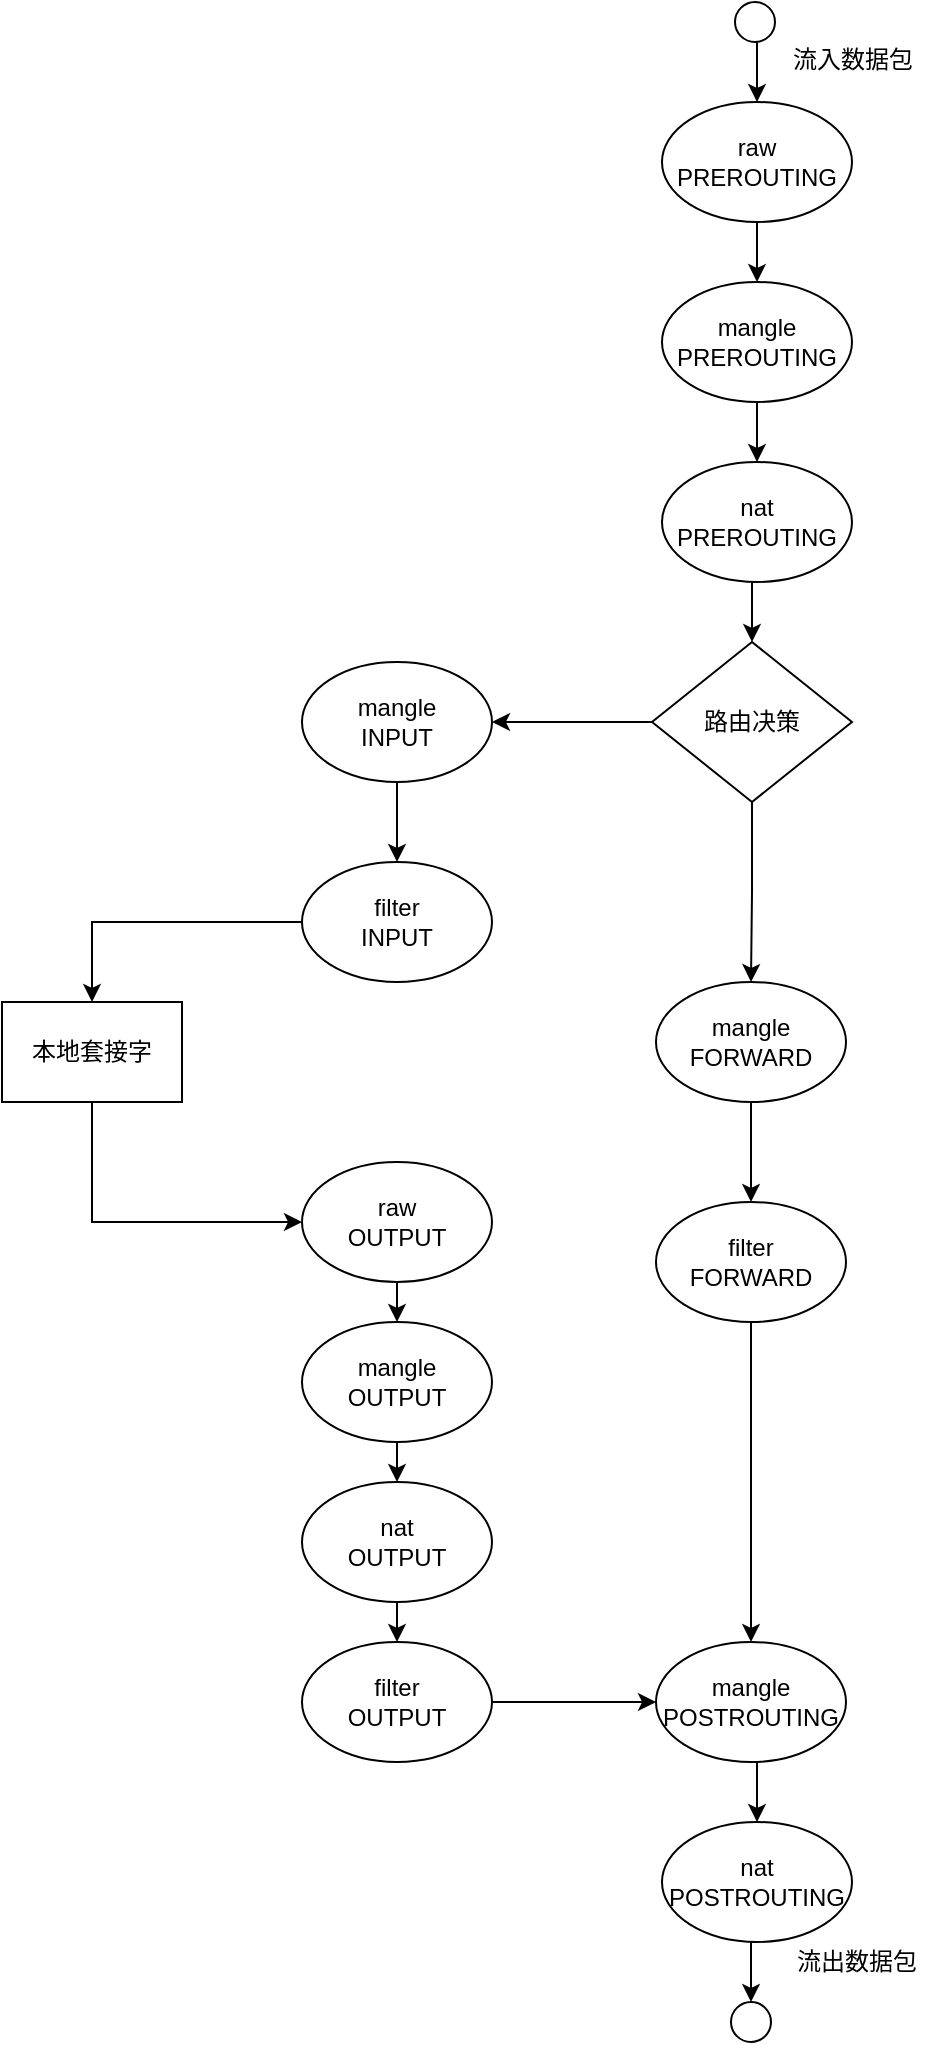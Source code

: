 <mxfile version="12.6.5" type="device"><diagram id="bL2zELn7Fy4A2Qff2TPD" name="Page-1"><mxGraphModel dx="1341" dy="802" grid="1" gridSize="10" guides="1" tooltips="1" connect="1" arrows="1" fold="1" page="1" pageScale="1" pageWidth="850" pageHeight="1100" math="0" shadow="0"><root><mxCell id="0"/><mxCell id="1" parent="0"/><mxCell id="BVT6v8GJKVAP2fJUm9DH-21" style="edgeStyle=orthogonalEdgeStyle;rounded=0;orthogonalLoop=1;jettySize=auto;html=1;exitX=0.5;exitY=1;exitDx=0;exitDy=0;entryX=0.5;entryY=0;entryDx=0;entryDy=0;" edge="1" parent="1" source="BVT6v8GJKVAP2fJUm9DH-1" target="BVT6v8GJKVAP2fJUm9DH-5"><mxGeometry relative="1" as="geometry"/></mxCell><mxCell id="BVT6v8GJKVAP2fJUm9DH-1" value="raw&lt;br&gt;PREROUTING" style="ellipse;whiteSpace=wrap;html=1;" vertex="1" parent="1"><mxGeometry x="440" y="120" width="95" height="60" as="geometry"/></mxCell><mxCell id="BVT6v8GJKVAP2fJUm9DH-24" style="edgeStyle=orthogonalEdgeStyle;rounded=0;orthogonalLoop=1;jettySize=auto;html=1;exitX=0;exitY=0.5;exitDx=0;exitDy=0;" edge="1" parent="1" source="BVT6v8GJKVAP2fJUm9DH-4" target="BVT6v8GJKVAP2fJUm9DH-12"><mxGeometry relative="1" as="geometry"/></mxCell><mxCell id="BVT6v8GJKVAP2fJUm9DH-25" style="edgeStyle=orthogonalEdgeStyle;rounded=0;orthogonalLoop=1;jettySize=auto;html=1;exitX=0.5;exitY=1;exitDx=0;exitDy=0;" edge="1" parent="1" source="BVT6v8GJKVAP2fJUm9DH-4" target="BVT6v8GJKVAP2fJUm9DH-7"><mxGeometry relative="1" as="geometry"/></mxCell><mxCell id="BVT6v8GJKVAP2fJUm9DH-4" value="路由决策" style="rhombus;whiteSpace=wrap;html=1;" vertex="1" parent="1"><mxGeometry x="435" y="390" width="100" height="80" as="geometry"/></mxCell><mxCell id="BVT6v8GJKVAP2fJUm9DH-22" style="edgeStyle=orthogonalEdgeStyle;rounded=0;orthogonalLoop=1;jettySize=auto;html=1;exitX=0.5;exitY=1;exitDx=0;exitDy=0;entryX=0.5;entryY=0;entryDx=0;entryDy=0;" edge="1" parent="1" source="BVT6v8GJKVAP2fJUm9DH-5" target="BVT6v8GJKVAP2fJUm9DH-6"><mxGeometry relative="1" as="geometry"/></mxCell><mxCell id="BVT6v8GJKVAP2fJUm9DH-5" value="mangle&lt;br&gt;PREROUTING" style="ellipse;whiteSpace=wrap;html=1;" vertex="1" parent="1"><mxGeometry x="440" y="210" width="95" height="60" as="geometry"/></mxCell><mxCell id="BVT6v8GJKVAP2fJUm9DH-23" style="edgeStyle=orthogonalEdgeStyle;rounded=0;orthogonalLoop=1;jettySize=auto;html=1;exitX=0.5;exitY=1;exitDx=0;exitDy=0;entryX=0.5;entryY=0;entryDx=0;entryDy=0;" edge="1" parent="1" source="BVT6v8GJKVAP2fJUm9DH-6" target="BVT6v8GJKVAP2fJUm9DH-4"><mxGeometry relative="1" as="geometry"/></mxCell><mxCell id="BVT6v8GJKVAP2fJUm9DH-6" value="nat&lt;br&gt;PREROUTING" style="ellipse;whiteSpace=wrap;html=1;" vertex="1" parent="1"><mxGeometry x="440" y="300" width="95" height="60" as="geometry"/></mxCell><mxCell id="BVT6v8GJKVAP2fJUm9DH-26" style="edgeStyle=orthogonalEdgeStyle;rounded=0;orthogonalLoop=1;jettySize=auto;html=1;exitX=0.5;exitY=1;exitDx=0;exitDy=0;" edge="1" parent="1" source="BVT6v8GJKVAP2fJUm9DH-7" target="BVT6v8GJKVAP2fJUm9DH-8"><mxGeometry relative="1" as="geometry"/></mxCell><mxCell id="BVT6v8GJKVAP2fJUm9DH-7" value="mangle&lt;br&gt;FORWARD" style="ellipse;whiteSpace=wrap;html=1;" vertex="1" parent="1"><mxGeometry x="437" y="560" width="95" height="60" as="geometry"/></mxCell><mxCell id="BVT6v8GJKVAP2fJUm9DH-27" style="edgeStyle=orthogonalEdgeStyle;rounded=0;orthogonalLoop=1;jettySize=auto;html=1;exitX=0.5;exitY=1;exitDx=0;exitDy=0;" edge="1" parent="1" source="BVT6v8GJKVAP2fJUm9DH-8" target="BVT6v8GJKVAP2fJUm9DH-10"><mxGeometry relative="1" as="geometry"/></mxCell><mxCell id="BVT6v8GJKVAP2fJUm9DH-8" value="filter&lt;br&gt;FORWARD" style="ellipse;whiteSpace=wrap;html=1;" vertex="1" parent="1"><mxGeometry x="437" y="670" width="95" height="60" as="geometry"/></mxCell><mxCell id="BVT6v8GJKVAP2fJUm9DH-28" style="edgeStyle=orthogonalEdgeStyle;rounded=0;orthogonalLoop=1;jettySize=auto;html=1;exitX=0.5;exitY=1;exitDx=0;exitDy=0;entryX=0.5;entryY=0;entryDx=0;entryDy=0;" edge="1" parent="1" source="BVT6v8GJKVAP2fJUm9DH-10" target="BVT6v8GJKVAP2fJUm9DH-11"><mxGeometry relative="1" as="geometry"/></mxCell><mxCell id="BVT6v8GJKVAP2fJUm9DH-10" value="mangle&lt;br&gt;POSTROUTING" style="ellipse;whiteSpace=wrap;html=1;" vertex="1" parent="1"><mxGeometry x="437" y="890" width="95" height="60" as="geometry"/></mxCell><mxCell id="BVT6v8GJKVAP2fJUm9DH-37" style="edgeStyle=orthogonalEdgeStyle;rounded=0;orthogonalLoop=1;jettySize=auto;html=1;exitX=0.5;exitY=1;exitDx=0;exitDy=0;entryX=0.5;entryY=0;entryDx=0;entryDy=0;" edge="1" parent="1" source="BVT6v8GJKVAP2fJUm9DH-11" target="BVT6v8GJKVAP2fJUm9DH-36"><mxGeometry relative="1" as="geometry"/></mxCell><mxCell id="BVT6v8GJKVAP2fJUm9DH-11" value="nat&lt;br&gt;POSTROUTING" style="ellipse;whiteSpace=wrap;html=1;" vertex="1" parent="1"><mxGeometry x="440" y="980" width="95" height="60" as="geometry"/></mxCell><mxCell id="BVT6v8GJKVAP2fJUm9DH-29" style="edgeStyle=orthogonalEdgeStyle;rounded=0;orthogonalLoop=1;jettySize=auto;html=1;exitX=0.5;exitY=1;exitDx=0;exitDy=0;entryX=0.5;entryY=0;entryDx=0;entryDy=0;" edge="1" parent="1" source="BVT6v8GJKVAP2fJUm9DH-12" target="BVT6v8GJKVAP2fJUm9DH-13"><mxGeometry relative="1" as="geometry"/></mxCell><mxCell id="BVT6v8GJKVAP2fJUm9DH-12" value="mangle&lt;br&gt;INPUT" style="ellipse;whiteSpace=wrap;html=1;" vertex="1" parent="1"><mxGeometry x="260" y="400" width="95" height="60" as="geometry"/></mxCell><mxCell id="BVT6v8GJKVAP2fJUm9DH-30" style="edgeStyle=orthogonalEdgeStyle;rounded=0;orthogonalLoop=1;jettySize=auto;html=1;exitX=0;exitY=0.5;exitDx=0;exitDy=0;entryX=0.5;entryY=0;entryDx=0;entryDy=0;" edge="1" parent="1" source="BVT6v8GJKVAP2fJUm9DH-13" target="BVT6v8GJKVAP2fJUm9DH-14"><mxGeometry relative="1" as="geometry"/></mxCell><mxCell id="BVT6v8GJKVAP2fJUm9DH-13" value="filter&lt;br&gt;INPUT" style="ellipse;whiteSpace=wrap;html=1;" vertex="1" parent="1"><mxGeometry x="260" y="500" width="95" height="60" as="geometry"/></mxCell><mxCell id="BVT6v8GJKVAP2fJUm9DH-31" style="edgeStyle=orthogonalEdgeStyle;rounded=0;orthogonalLoop=1;jettySize=auto;html=1;exitX=0.5;exitY=1;exitDx=0;exitDy=0;entryX=0;entryY=0.5;entryDx=0;entryDy=0;" edge="1" parent="1" source="BVT6v8GJKVAP2fJUm9DH-14" target="BVT6v8GJKVAP2fJUm9DH-15"><mxGeometry relative="1" as="geometry"/></mxCell><mxCell id="BVT6v8GJKVAP2fJUm9DH-14" value="本地套接字" style="rounded=0;whiteSpace=wrap;html=1;" vertex="1" parent="1"><mxGeometry x="110" y="570" width="90" height="50" as="geometry"/></mxCell><mxCell id="BVT6v8GJKVAP2fJUm9DH-32" style="edgeStyle=orthogonalEdgeStyle;rounded=0;orthogonalLoop=1;jettySize=auto;html=1;exitX=0.5;exitY=1;exitDx=0;exitDy=0;entryX=0.5;entryY=0;entryDx=0;entryDy=0;" edge="1" parent="1" source="BVT6v8GJKVAP2fJUm9DH-15" target="BVT6v8GJKVAP2fJUm9DH-16"><mxGeometry relative="1" as="geometry"/></mxCell><mxCell id="BVT6v8GJKVAP2fJUm9DH-15" value="raw&lt;br&gt;OUTPUT" style="ellipse;whiteSpace=wrap;html=1;" vertex="1" parent="1"><mxGeometry x="260" y="650" width="95" height="60" as="geometry"/></mxCell><mxCell id="BVT6v8GJKVAP2fJUm9DH-33" style="edgeStyle=orthogonalEdgeStyle;rounded=0;orthogonalLoop=1;jettySize=auto;html=1;exitX=0.5;exitY=1;exitDx=0;exitDy=0;entryX=0.5;entryY=0;entryDx=0;entryDy=0;" edge="1" parent="1" source="BVT6v8GJKVAP2fJUm9DH-16" target="BVT6v8GJKVAP2fJUm9DH-17"><mxGeometry relative="1" as="geometry"/></mxCell><mxCell id="BVT6v8GJKVAP2fJUm9DH-16" value="mangle&lt;br&gt;OUTPUT" style="ellipse;whiteSpace=wrap;html=1;" vertex="1" parent="1"><mxGeometry x="260" y="730" width="95" height="60" as="geometry"/></mxCell><mxCell id="BVT6v8GJKVAP2fJUm9DH-34" style="edgeStyle=orthogonalEdgeStyle;rounded=0;orthogonalLoop=1;jettySize=auto;html=1;exitX=0.5;exitY=1;exitDx=0;exitDy=0;entryX=0.5;entryY=0;entryDx=0;entryDy=0;" edge="1" parent="1" source="BVT6v8GJKVAP2fJUm9DH-17" target="BVT6v8GJKVAP2fJUm9DH-18"><mxGeometry relative="1" as="geometry"/></mxCell><mxCell id="BVT6v8GJKVAP2fJUm9DH-17" value="nat&lt;br&gt;OUTPUT" style="ellipse;whiteSpace=wrap;html=1;" vertex="1" parent="1"><mxGeometry x="260" y="810" width="95" height="60" as="geometry"/></mxCell><mxCell id="BVT6v8GJKVAP2fJUm9DH-35" style="edgeStyle=orthogonalEdgeStyle;rounded=0;orthogonalLoop=1;jettySize=auto;html=1;exitX=1;exitY=0.5;exitDx=0;exitDy=0;entryX=0;entryY=0.5;entryDx=0;entryDy=0;" edge="1" parent="1" source="BVT6v8GJKVAP2fJUm9DH-18" target="BVT6v8GJKVAP2fJUm9DH-10"><mxGeometry relative="1" as="geometry"/></mxCell><mxCell id="BVT6v8GJKVAP2fJUm9DH-18" value="filter&lt;br&gt;OUTPUT" style="ellipse;whiteSpace=wrap;html=1;" vertex="1" parent="1"><mxGeometry x="260" y="890" width="95" height="60" as="geometry"/></mxCell><mxCell id="BVT6v8GJKVAP2fJUm9DH-36" value="" style="ellipse;whiteSpace=wrap;html=1;aspect=fixed;" vertex="1" parent="1"><mxGeometry x="474.5" y="1070" width="20" height="20" as="geometry"/></mxCell><mxCell id="BVT6v8GJKVAP2fJUm9DH-39" style="edgeStyle=orthogonalEdgeStyle;rounded=0;orthogonalLoop=1;jettySize=auto;html=1;exitX=0.5;exitY=1;exitDx=0;exitDy=0;entryX=0.5;entryY=0;entryDx=0;entryDy=0;" edge="1" parent="1" source="BVT6v8GJKVAP2fJUm9DH-38" target="BVT6v8GJKVAP2fJUm9DH-1"><mxGeometry relative="1" as="geometry"/></mxCell><mxCell id="BVT6v8GJKVAP2fJUm9DH-38" value="" style="ellipse;whiteSpace=wrap;html=1;aspect=fixed;" vertex="1" parent="1"><mxGeometry x="476.5" y="70" width="20" height="20" as="geometry"/></mxCell><mxCell id="BVT6v8GJKVAP2fJUm9DH-40" value="流入数据包" style="text;html=1;align=center;verticalAlign=middle;resizable=0;points=[];autosize=1;" vertex="1" parent="1"><mxGeometry x="495" y="89" width="80" height="20" as="geometry"/></mxCell><mxCell id="BVT6v8GJKVAP2fJUm9DH-41" value="流出数据包" style="text;html=1;align=center;verticalAlign=middle;resizable=0;points=[];autosize=1;" vertex="1" parent="1"><mxGeometry x="496.5" y="1040" width="80" height="20" as="geometry"/></mxCell></root></mxGraphModel></diagram></mxfile>